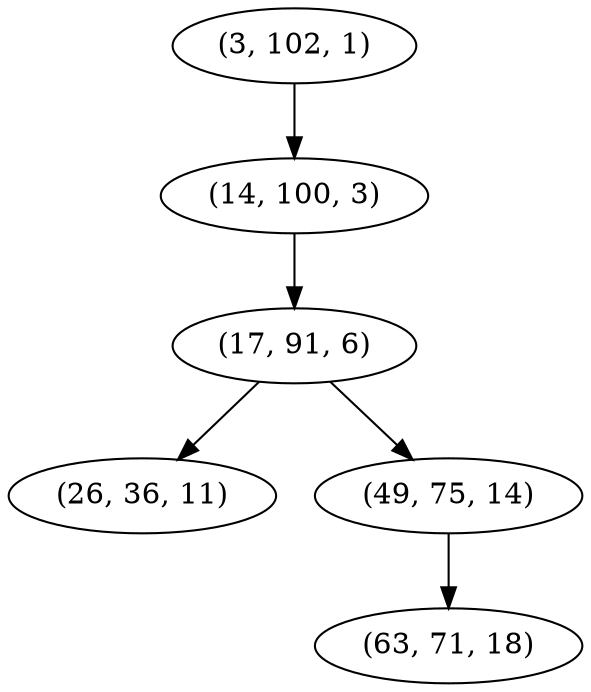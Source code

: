 digraph tree {
    "(3, 102, 1)";
    "(14, 100, 3)";
    "(17, 91, 6)";
    "(26, 36, 11)";
    "(49, 75, 14)";
    "(63, 71, 18)";
    "(3, 102, 1)" -> "(14, 100, 3)";
    "(14, 100, 3)" -> "(17, 91, 6)";
    "(17, 91, 6)" -> "(26, 36, 11)";
    "(17, 91, 6)" -> "(49, 75, 14)";
    "(49, 75, 14)" -> "(63, 71, 18)";
}
